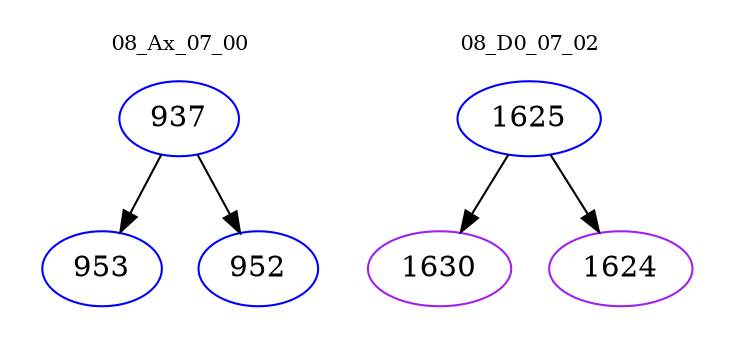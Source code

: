 digraph{
subgraph cluster_0 {
color = white
label = "08_Ax_07_00";
fontsize=10;
T0_937 [label="937", color="blue"]
T0_937 -> T0_953 [color="black"]
T0_953 [label="953", color="blue"]
T0_937 -> T0_952 [color="black"]
T0_952 [label="952", color="blue"]
}
subgraph cluster_1 {
color = white
label = "08_D0_07_02";
fontsize=10;
T1_1625 [label="1625", color="blue"]
T1_1625 -> T1_1630 [color="black"]
T1_1630 [label="1630", color="purple"]
T1_1625 -> T1_1624 [color="black"]
T1_1624 [label="1624", color="purple"]
}
}
